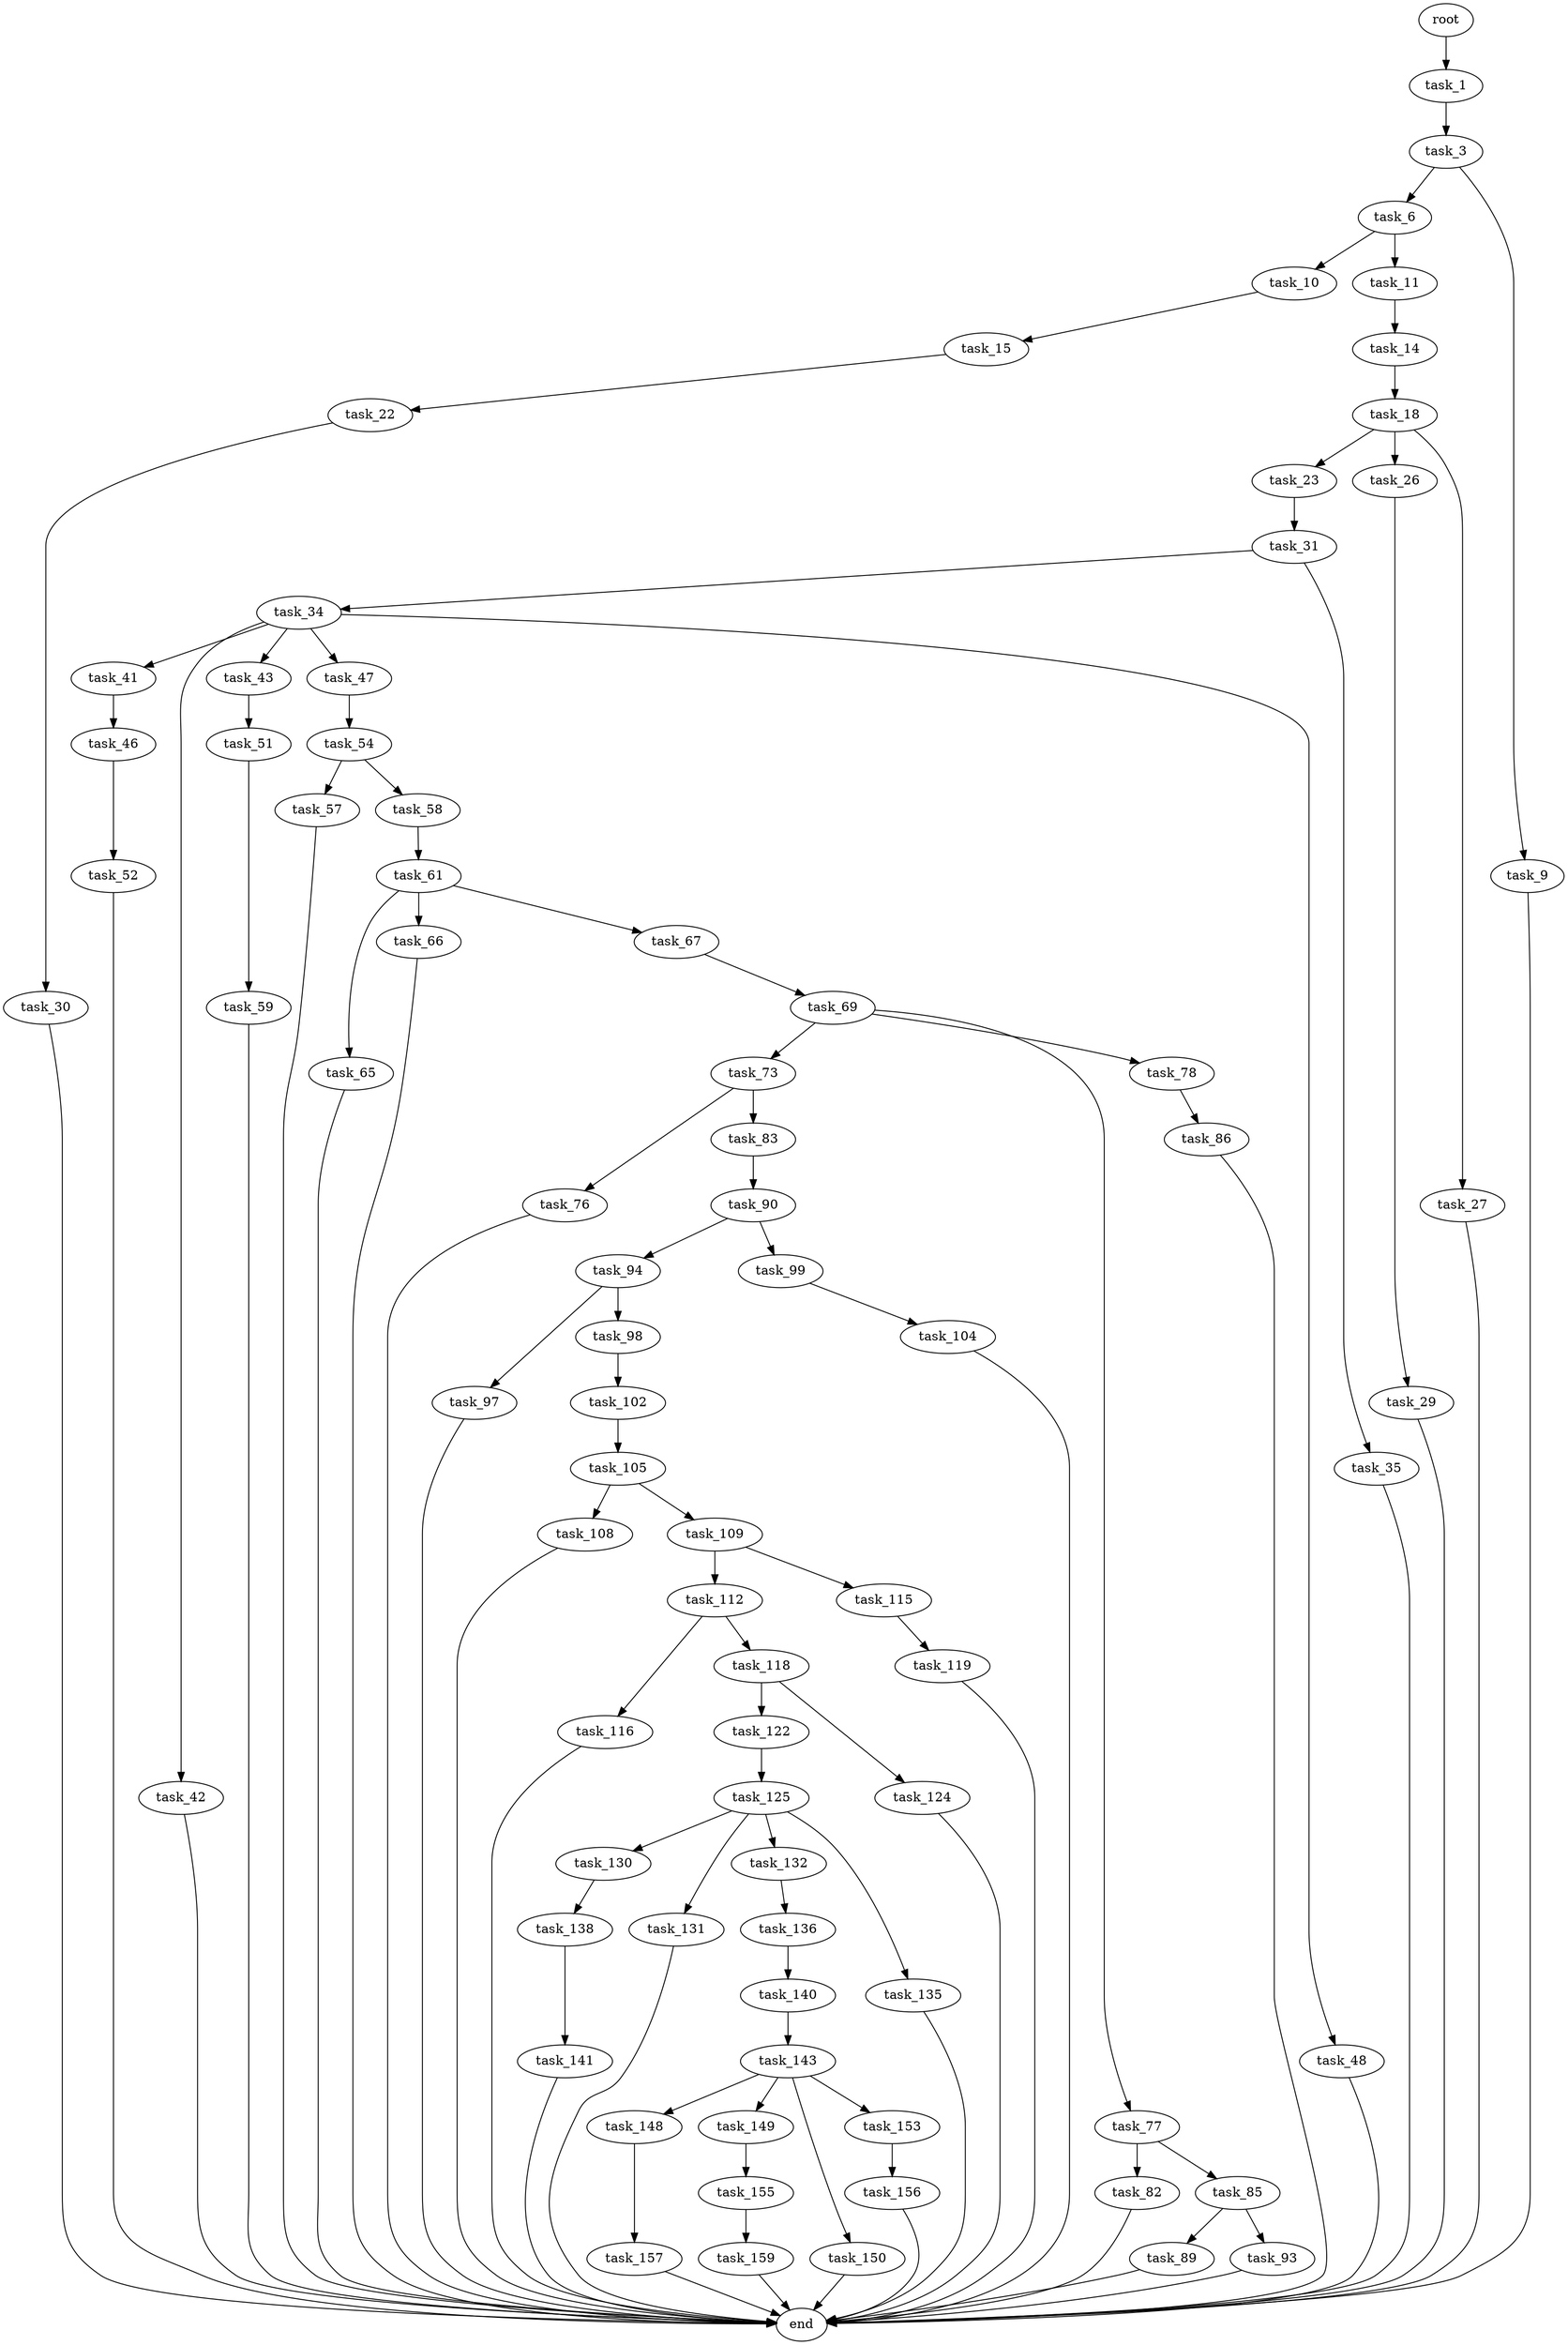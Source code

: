 digraph G {
  root [size="0.000000"];
  task_1 [size="89977769053.000000"];
  task_3 [size="397445276913.000000"];
  task_6 [size="1506390806.000000"];
  task_9 [size="4349481123.000000"];
  task_10 [size="1075766028503.000000"];
  task_11 [size="45218515766.000000"];
  end [size="0.000000"];
  task_15 [size="134217728000.000000"];
  task_14 [size="1452797095.000000"];
  task_18 [size="782757789696.000000"];
  task_22 [size="8098428266.000000"];
  task_23 [size="477315128808.000000"];
  task_26 [size="134217728000.000000"];
  task_27 [size="134217728000.000000"];
  task_30 [size="712641251560.000000"];
  task_31 [size="90497176181.000000"];
  task_29 [size="2375127701.000000"];
  task_34 [size="4491871498.000000"];
  task_35 [size="549755813888.000000"];
  task_41 [size="2268282843.000000"];
  task_42 [size="28800679122.000000"];
  task_43 [size="68719476736.000000"];
  task_47 [size="111117610543.000000"];
  task_48 [size="1073741824000.000000"];
  task_46 [size="802115993692.000000"];
  task_51 [size="3425498307.000000"];
  task_52 [size="7449116128.000000"];
  task_54 [size="5688818123.000000"];
  task_59 [size="13044545414.000000"];
  task_57 [size="1073741824000.000000"];
  task_58 [size="24054389402.000000"];
  task_61 [size="14792924913.000000"];
  task_65 [size="28991029248.000000"];
  task_66 [size="134217728000.000000"];
  task_67 [size="368293445632.000000"];
  task_69 [size="6827864838.000000"];
  task_73 [size="68719476736.000000"];
  task_77 [size="87299316576.000000"];
  task_78 [size="758509377586.000000"];
  task_76 [size="39093268899.000000"];
  task_83 [size="454466395477.000000"];
  task_82 [size="231928233984.000000"];
  task_85 [size="294652158672.000000"];
  task_86 [size="127409525278.000000"];
  task_90 [size="8589934592.000000"];
  task_89 [size="1001566396495.000000"];
  task_93 [size="7844071389.000000"];
  task_94 [size="28991029248.000000"];
  task_99 [size="8844555024.000000"];
  task_97 [size="18457956747.000000"];
  task_98 [size="28991029248.000000"];
  task_102 [size="16119099725.000000"];
  task_104 [size="368293445632.000000"];
  task_105 [size="33003727146.000000"];
  task_108 [size="153407396847.000000"];
  task_109 [size="18402706553.000000"];
  task_112 [size="20710073907.000000"];
  task_115 [size="134217728000.000000"];
  task_116 [size="81904142652.000000"];
  task_118 [size="22055981271.000000"];
  task_119 [size="14152445517.000000"];
  task_122 [size="1073741824000.000000"];
  task_124 [size="180147762808.000000"];
  task_125 [size="29034966410.000000"];
  task_130 [size="68719476736.000000"];
  task_131 [size="21223757888.000000"];
  task_132 [size="19271548856.000000"];
  task_135 [size="18249082363.000000"];
  task_138 [size="4581238950.000000"];
  task_136 [size="1857118912.000000"];
  task_140 [size="1073741824000.000000"];
  task_141 [size="11395563978.000000"];
  task_143 [size="608752602016.000000"];
  task_148 [size="362163774609.000000"];
  task_149 [size="1143070237877.000000"];
  task_150 [size="635306568.000000"];
  task_153 [size="15221760428.000000"];
  task_157 [size="81782761308.000000"];
  task_155 [size="231928233984.000000"];
  task_156 [size="231928233984.000000"];
  task_159 [size="129116447341.000000"];

  root -> task_1 [size="1.000000"];
  task_1 -> task_3 [size="75497472.000000"];
  task_3 -> task_6 [size="838860800.000000"];
  task_3 -> task_9 [size="838860800.000000"];
  task_6 -> task_10 [size="134217728.000000"];
  task_6 -> task_11 [size="134217728.000000"];
  task_9 -> end [size="1.000000"];
  task_10 -> task_15 [size="838860800.000000"];
  task_11 -> task_14 [size="838860800.000000"];
  task_15 -> task_22 [size="209715200.000000"];
  task_14 -> task_18 [size="134217728.000000"];
  task_18 -> task_23 [size="679477248.000000"];
  task_18 -> task_26 [size="679477248.000000"];
  task_18 -> task_27 [size="679477248.000000"];
  task_22 -> task_30 [size="301989888.000000"];
  task_23 -> task_31 [size="411041792.000000"];
  task_26 -> task_29 [size="209715200.000000"];
  task_27 -> end [size="1.000000"];
  task_30 -> end [size="1.000000"];
  task_31 -> task_34 [size="411041792.000000"];
  task_31 -> task_35 [size="411041792.000000"];
  task_29 -> end [size="1.000000"];
  task_34 -> task_41 [size="209715200.000000"];
  task_34 -> task_42 [size="209715200.000000"];
  task_34 -> task_43 [size="209715200.000000"];
  task_34 -> task_47 [size="209715200.000000"];
  task_34 -> task_48 [size="209715200.000000"];
  task_35 -> end [size="1.000000"];
  task_41 -> task_46 [size="75497472.000000"];
  task_42 -> end [size="1.000000"];
  task_43 -> task_51 [size="134217728.000000"];
  task_47 -> task_54 [size="75497472.000000"];
  task_48 -> end [size="1.000000"];
  task_46 -> task_52 [size="536870912.000000"];
  task_51 -> task_59 [size="209715200.000000"];
  task_52 -> end [size="1.000000"];
  task_54 -> task_57 [size="209715200.000000"];
  task_54 -> task_58 [size="209715200.000000"];
  task_59 -> end [size="1.000000"];
  task_57 -> end [size="1.000000"];
  task_58 -> task_61 [size="411041792.000000"];
  task_61 -> task_65 [size="75497472.000000"];
  task_61 -> task_66 [size="75497472.000000"];
  task_61 -> task_67 [size="75497472.000000"];
  task_65 -> end [size="1.000000"];
  task_66 -> end [size="1.000000"];
  task_67 -> task_69 [size="411041792.000000"];
  task_69 -> task_73 [size="33554432.000000"];
  task_69 -> task_77 [size="33554432.000000"];
  task_69 -> task_78 [size="33554432.000000"];
  task_73 -> task_76 [size="134217728.000000"];
  task_73 -> task_83 [size="134217728.000000"];
  task_77 -> task_82 [size="134217728.000000"];
  task_77 -> task_85 [size="134217728.000000"];
  task_78 -> task_86 [size="838860800.000000"];
  task_76 -> end [size="1.000000"];
  task_83 -> task_90 [size="301989888.000000"];
  task_82 -> end [size="1.000000"];
  task_85 -> task_89 [size="411041792.000000"];
  task_85 -> task_93 [size="411041792.000000"];
  task_86 -> end [size="1.000000"];
  task_90 -> task_94 [size="33554432.000000"];
  task_90 -> task_99 [size="33554432.000000"];
  task_89 -> end [size="1.000000"];
  task_93 -> end [size="1.000000"];
  task_94 -> task_97 [size="75497472.000000"];
  task_94 -> task_98 [size="75497472.000000"];
  task_99 -> task_104 [size="301989888.000000"];
  task_97 -> end [size="1.000000"];
  task_98 -> task_102 [size="75497472.000000"];
  task_102 -> task_105 [size="75497472.000000"];
  task_104 -> end [size="1.000000"];
  task_105 -> task_108 [size="33554432.000000"];
  task_105 -> task_109 [size="33554432.000000"];
  task_108 -> end [size="1.000000"];
  task_109 -> task_112 [size="838860800.000000"];
  task_109 -> task_115 [size="838860800.000000"];
  task_112 -> task_116 [size="679477248.000000"];
  task_112 -> task_118 [size="679477248.000000"];
  task_115 -> task_119 [size="209715200.000000"];
  task_116 -> end [size="1.000000"];
  task_118 -> task_122 [size="75497472.000000"];
  task_118 -> task_124 [size="75497472.000000"];
  task_119 -> end [size="1.000000"];
  task_122 -> task_125 [size="838860800.000000"];
  task_124 -> end [size="1.000000"];
  task_125 -> task_130 [size="679477248.000000"];
  task_125 -> task_131 [size="679477248.000000"];
  task_125 -> task_132 [size="679477248.000000"];
  task_125 -> task_135 [size="679477248.000000"];
  task_130 -> task_138 [size="134217728.000000"];
  task_131 -> end [size="1.000000"];
  task_132 -> task_136 [size="411041792.000000"];
  task_135 -> end [size="1.000000"];
  task_138 -> task_141 [size="134217728.000000"];
  task_136 -> task_140 [size="33554432.000000"];
  task_140 -> task_143 [size="838860800.000000"];
  task_141 -> end [size="1.000000"];
  task_143 -> task_148 [size="536870912.000000"];
  task_143 -> task_149 [size="536870912.000000"];
  task_143 -> task_150 [size="536870912.000000"];
  task_143 -> task_153 [size="536870912.000000"];
  task_148 -> task_157 [size="679477248.000000"];
  task_149 -> task_155 [size="679477248.000000"];
  task_150 -> end [size="1.000000"];
  task_153 -> task_156 [size="679477248.000000"];
  task_157 -> end [size="1.000000"];
  task_155 -> task_159 [size="301989888.000000"];
  task_156 -> end [size="1.000000"];
  task_159 -> end [size="1.000000"];
}
